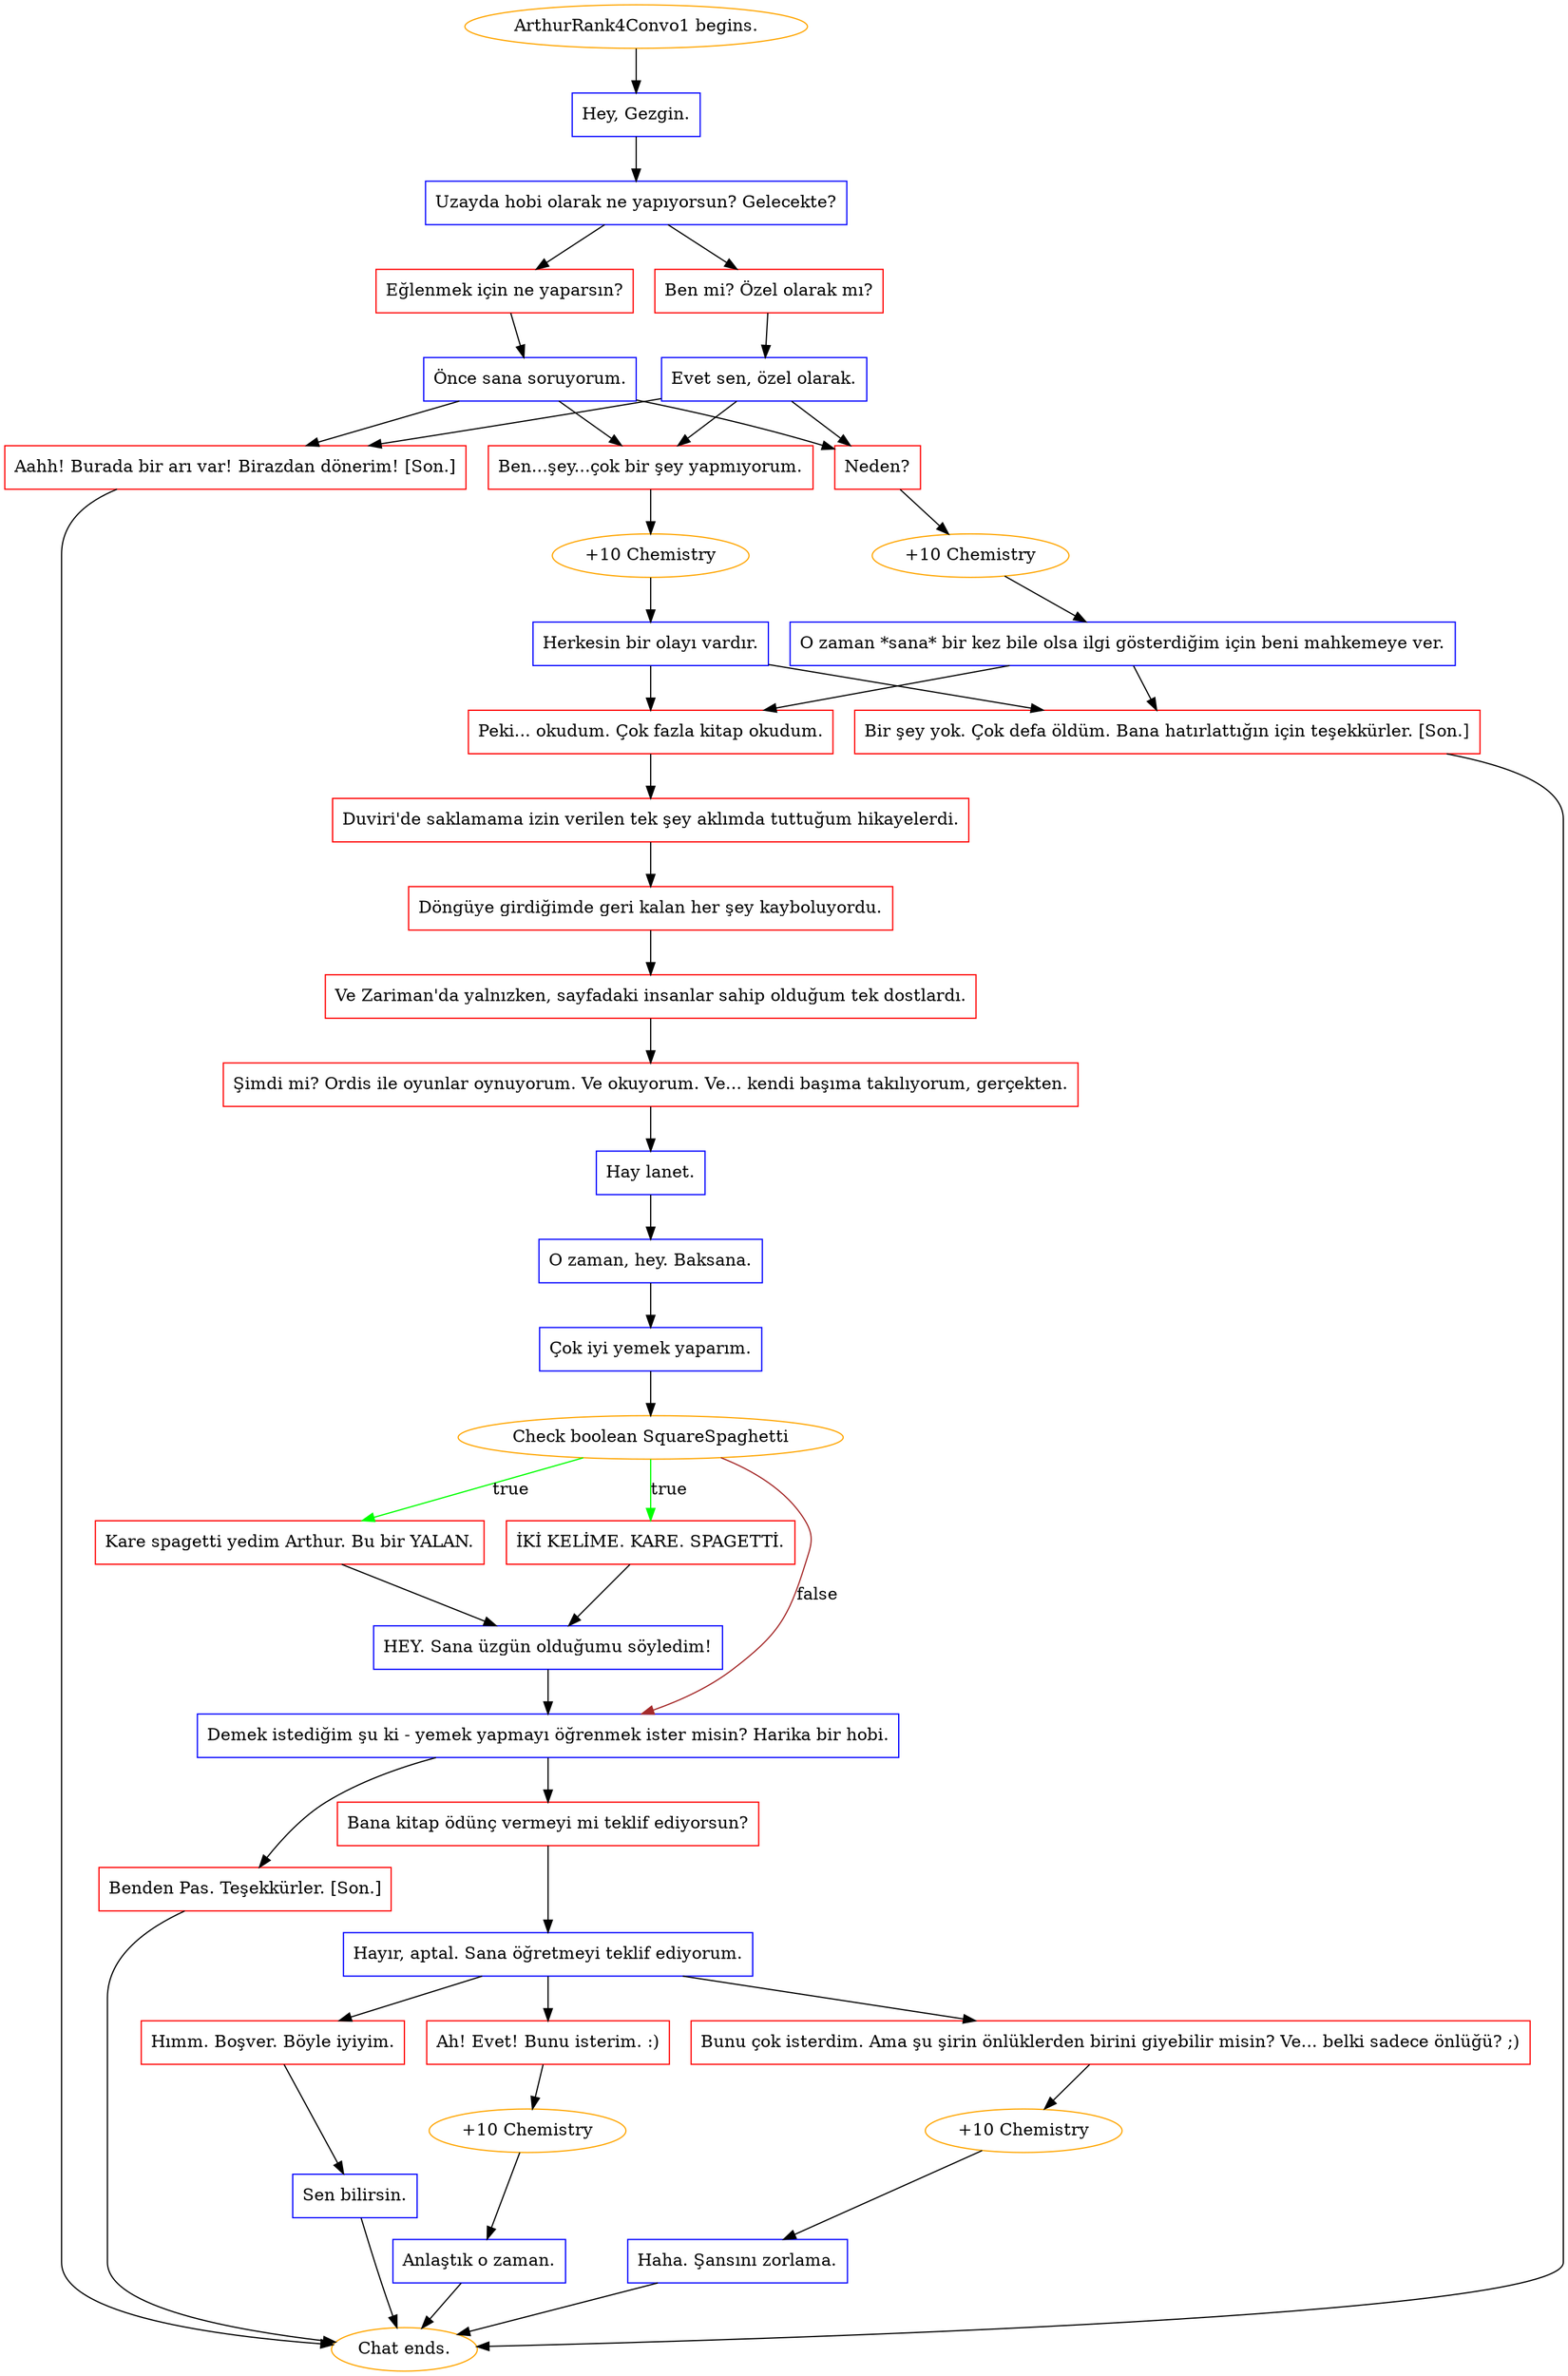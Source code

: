 digraph {
	"ArthurRank4Convo1 begins." [color=orange];
		"ArthurRank4Convo1 begins." -> j3047547515;
	j3047547515 [label="Hey, Gezgin.",shape=box,color=blue];
		j3047547515 -> j2592858510;
	j2592858510 [label="Uzayda hobi olarak ne yapıyorsun? Gelecekte?",shape=box,color=blue];
		j2592858510 -> j395157280;
		j2592858510 -> j3006911222;
	j395157280 [label="Eğlenmek için ne yaparsın?",shape=box,color=red];
		j395157280 -> j2743989713;
	j3006911222 [label="Ben mi? Özel olarak mı?",shape=box,color=red];
		j3006911222 -> j3895925801;
	j2743989713 [label="Önce sana soruyorum.",shape=box,color=blue];
		j2743989713 -> j4269270438;
		j2743989713 -> j3835315400;
		j2743989713 -> j2629816878;
	j3895925801 [label="Evet sen, özel olarak.",shape=box,color=blue];
		j3895925801 -> j4269270438;
		j3895925801 -> j3835315400;
		j3895925801 -> j2629816878;
	j4269270438 [label="Ben...şey...çok bir şey yapmıyorum.",shape=box,color=red];
		j4269270438 -> j1226893036;
	j3835315400 [label="Neden?",shape=box,color=red];
		j3835315400 -> j71525452;
	j2629816878 [label="Aahh! Burada bir arı var! Birazdan dönerim! [Son.]",shape=box,color=red];
		j2629816878 -> "Chat ends.";
	j1226893036 [label="+10 Chemistry",color=orange];
		j1226893036 -> j1132357250;
	j71525452 [label="+10 Chemistry",color=orange];
		j71525452 -> j1138762344;
	"Chat ends." [color=orange];
	j1132357250 [label="Herkesin bir olayı vardır.",shape=box,color=blue];
		j1132357250 -> j3848523505;
		j1132357250 -> j3545798235;
	j1138762344 [label="O zaman *sana* bir kez bile olsa ilgi gösterdiğim için beni mahkemeye ver.",shape=box,color=blue];
		j1138762344 -> j3848523505;
		j1138762344 -> j3545798235;
	j3848523505 [label="Bir şey yok. Çok defa öldüm. Bana hatırlattığın için teşekkürler. [Son.]",shape=box,color=red];
		j3848523505 -> "Chat ends.";
	j3545798235 [label="Peki... okudum. Çok fazla kitap okudum.",shape=box,color=red];
		j3545798235 -> j3675623488;
	j3675623488 [label="Duviri'de saklamama izin verilen tek şey aklımda tuttuğum hikayelerdi.",shape=box,color=red];
		j3675623488 -> j3819271054;
	j3819271054 [label="Döngüye girdiğimde geri kalan her şey kayboluyordu.",shape=box,color=red];
		j3819271054 -> j2886954802;
	j2886954802 [label="Ve Zariman'da yalnızken, sayfadaki insanlar sahip olduğum tek dostlardı.",shape=box,color=red];
		j2886954802 -> j1439422199;
	j1439422199 [label="Şimdi mi? Ordis ile oyunlar oynuyorum. Ve okuyorum. Ve... kendi başıma takılıyorum, gerçekten.",shape=box,color=red];
		j1439422199 -> j2126309072;
	j2126309072 [label="Hay lanet.",shape=box,color=blue];
		j2126309072 -> j792805584;
	j792805584 [label="O zaman, hey. Baksana.",shape=box,color=blue];
		j792805584 -> j614297643;
	j614297643 [label="Çok iyi yemek yaparım.",shape=box,color=blue];
		j614297643 -> j1731381790;
	j1731381790 [label="Check boolean SquareSpaghetti",color=orange];
		j1731381790 -> j3575307996 [label=true,color=green];
		j1731381790 -> j426682141 [label=true,color=green];
		j1731381790 -> j4209693442 [label=false,color=brown];
	j3575307996 [label="İKİ KELİME. KARE. SPAGETTİ.",shape=box,color=red];
		j3575307996 -> j2010910088;
	j426682141 [label="Kare spagetti yedim Arthur. Bu bir YALAN.",shape=box,color=red];
		j426682141 -> j2010910088;
	j4209693442 [label="Demek istediğim şu ki - yemek yapmayı öğrenmek ister misin? Harika bir hobi.",shape=box,color=blue];
		j4209693442 -> j2160515036;
		j4209693442 -> j4155226865;
	j2010910088 [label="HEY. Sana üzgün olduğumu söyledim!",shape=box,color=blue];
		j2010910088 -> j4209693442;
	j2160515036 [label="Bana kitap ödünç vermeyi mi teklif ediyorsun?",shape=box,color=red];
		j2160515036 -> j1296941016;
	j4155226865 [label="Benden Pas. Teşekkürler. [Son.]",shape=box,color=red];
		j4155226865 -> "Chat ends.";
	j1296941016 [label="Hayır, aptal. Sana öğretmeyi teklif ediyorum.",shape=box,color=blue];
		j1296941016 -> j3141013609;
		j1296941016 -> j3647858272;
		j1296941016 -> j516152679;
	j3141013609 [label="Ah! Evet! Bunu isterim. :)",shape=box,color=red];
		j3141013609 -> j1742364760;
	j3647858272 [label="Hımm. Boşver. Böyle iyiyim.",shape=box,color=red];
		j3647858272 -> j3844022827;
	j516152679 [label="Bunu çok isterdim. Ama şu şirin önlüklerden birini giyebilir misin? Ve... belki sadece önlüğü? ;)",shape=box,color=red];
		j516152679 -> j567692615;
	j1742364760 [label="+10 Chemistry",color=orange];
		j1742364760 -> j3468873865;
	j3844022827 [label="Sen bilirsin.",shape=box,color=blue];
		j3844022827 -> "Chat ends.";
	j567692615 [label="+10 Chemistry",color=orange];
		j567692615 -> j1847734896;
	j3468873865 [label="Anlaştık o zaman.",shape=box,color=blue];
		j3468873865 -> "Chat ends.";
	j1847734896 [label="Haha. Şansını zorlama.",shape=box,color=blue];
		j1847734896 -> "Chat ends.";
}